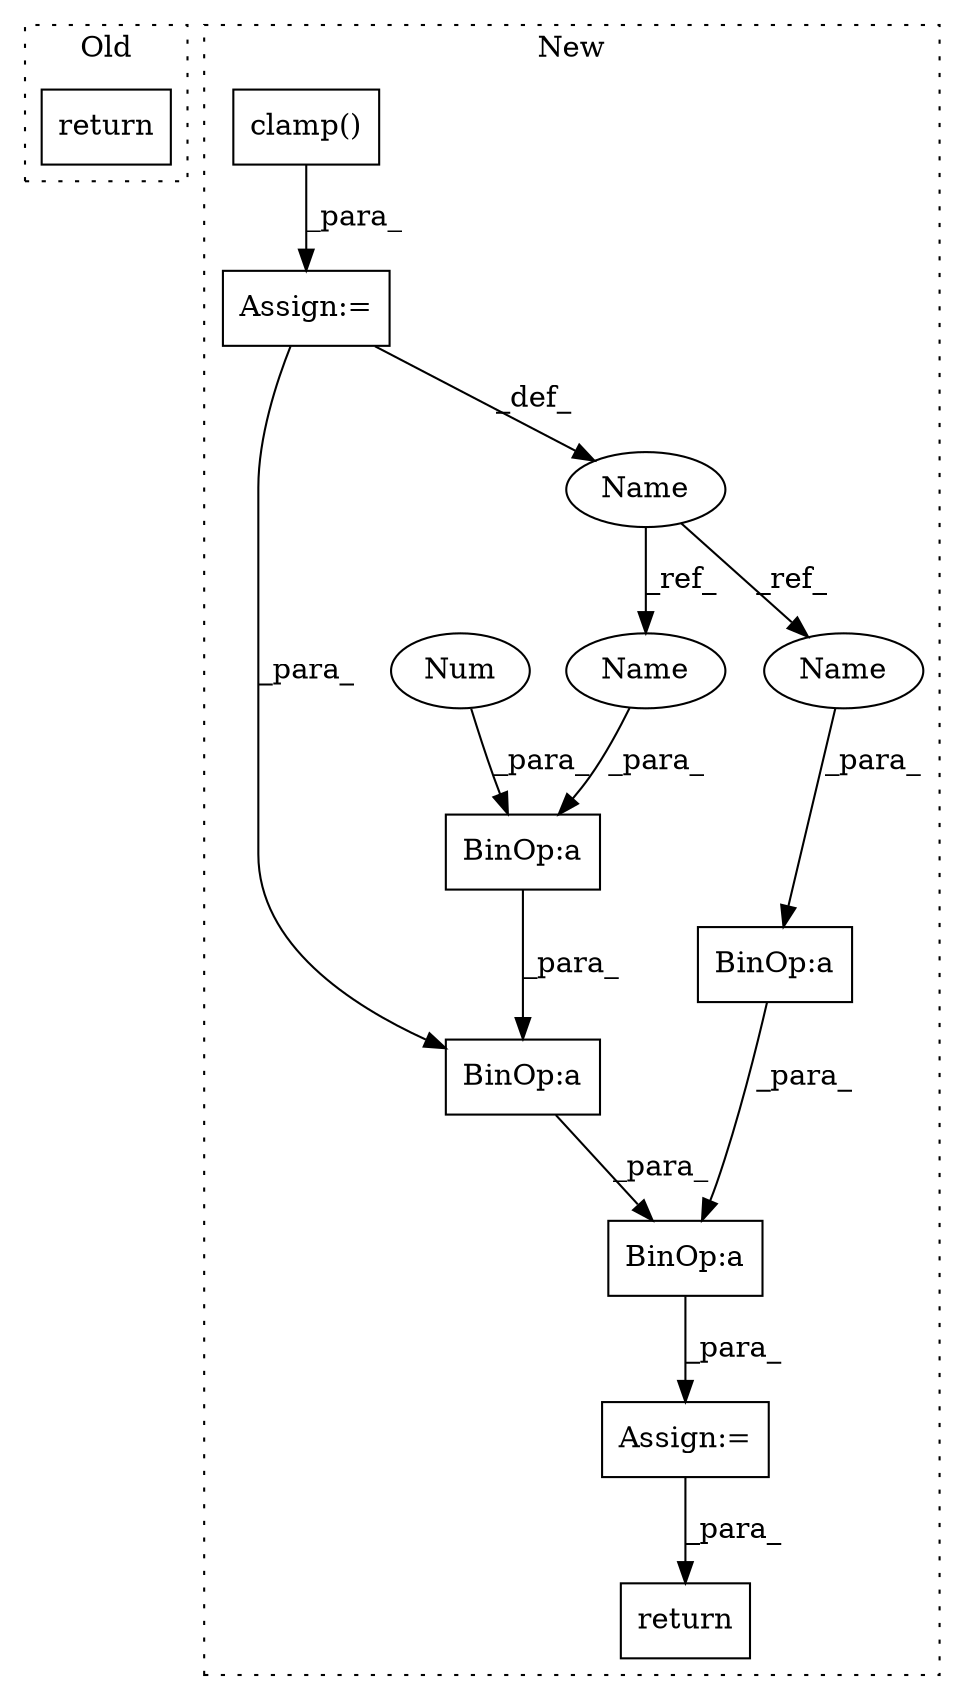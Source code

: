 digraph G {
subgraph cluster0 {
1 [label="return" a="93" s="3299" l="7" shape="box"];
label = "Old";
style="dotted";
}
subgraph cluster1 {
2 [label="clamp()" a="75" s="3389,3425" l="12,1" shape="box"];
3 [label="return" a="93" s="4111" l="7" shape="box"];
4 [label="BinOp:a" a="82" s="3488" l="1" shape="box"];
5 [label="BinOp:a" a="82" s="3495" l="3" shape="box"];
6 [label="BinOp:a" a="82" s="3457" l="20" shape="box"];
7 [label="Assign:=" a="68" s="3449" l="3" shape="box"];
8 [label="Assign:=" a="68" s="3386" l="3" shape="box"];
9 [label="Num" a="76" s="3487" l="1" shape="ellipse"];
10 [label="BinOp:a" a="82" s="3463" l="1" shape="box"];
11 [label="Name" a="87" s="3381" l="5" shape="ellipse"];
12 [label="Name" a="87" s="3464" l="5" shape="ellipse"];
13 [label="Name" a="87" s="3489" l="5" shape="ellipse"];
label = "New";
style="dotted";
}
2 -> 8 [label="_para_"];
4 -> 5 [label="_para_"];
5 -> 6 [label="_para_"];
6 -> 7 [label="_para_"];
7 -> 3 [label="_para_"];
8 -> 11 [label="_def_"];
8 -> 5 [label="_para_"];
9 -> 4 [label="_para_"];
10 -> 6 [label="_para_"];
11 -> 13 [label="_ref_"];
11 -> 12 [label="_ref_"];
12 -> 10 [label="_para_"];
13 -> 4 [label="_para_"];
}